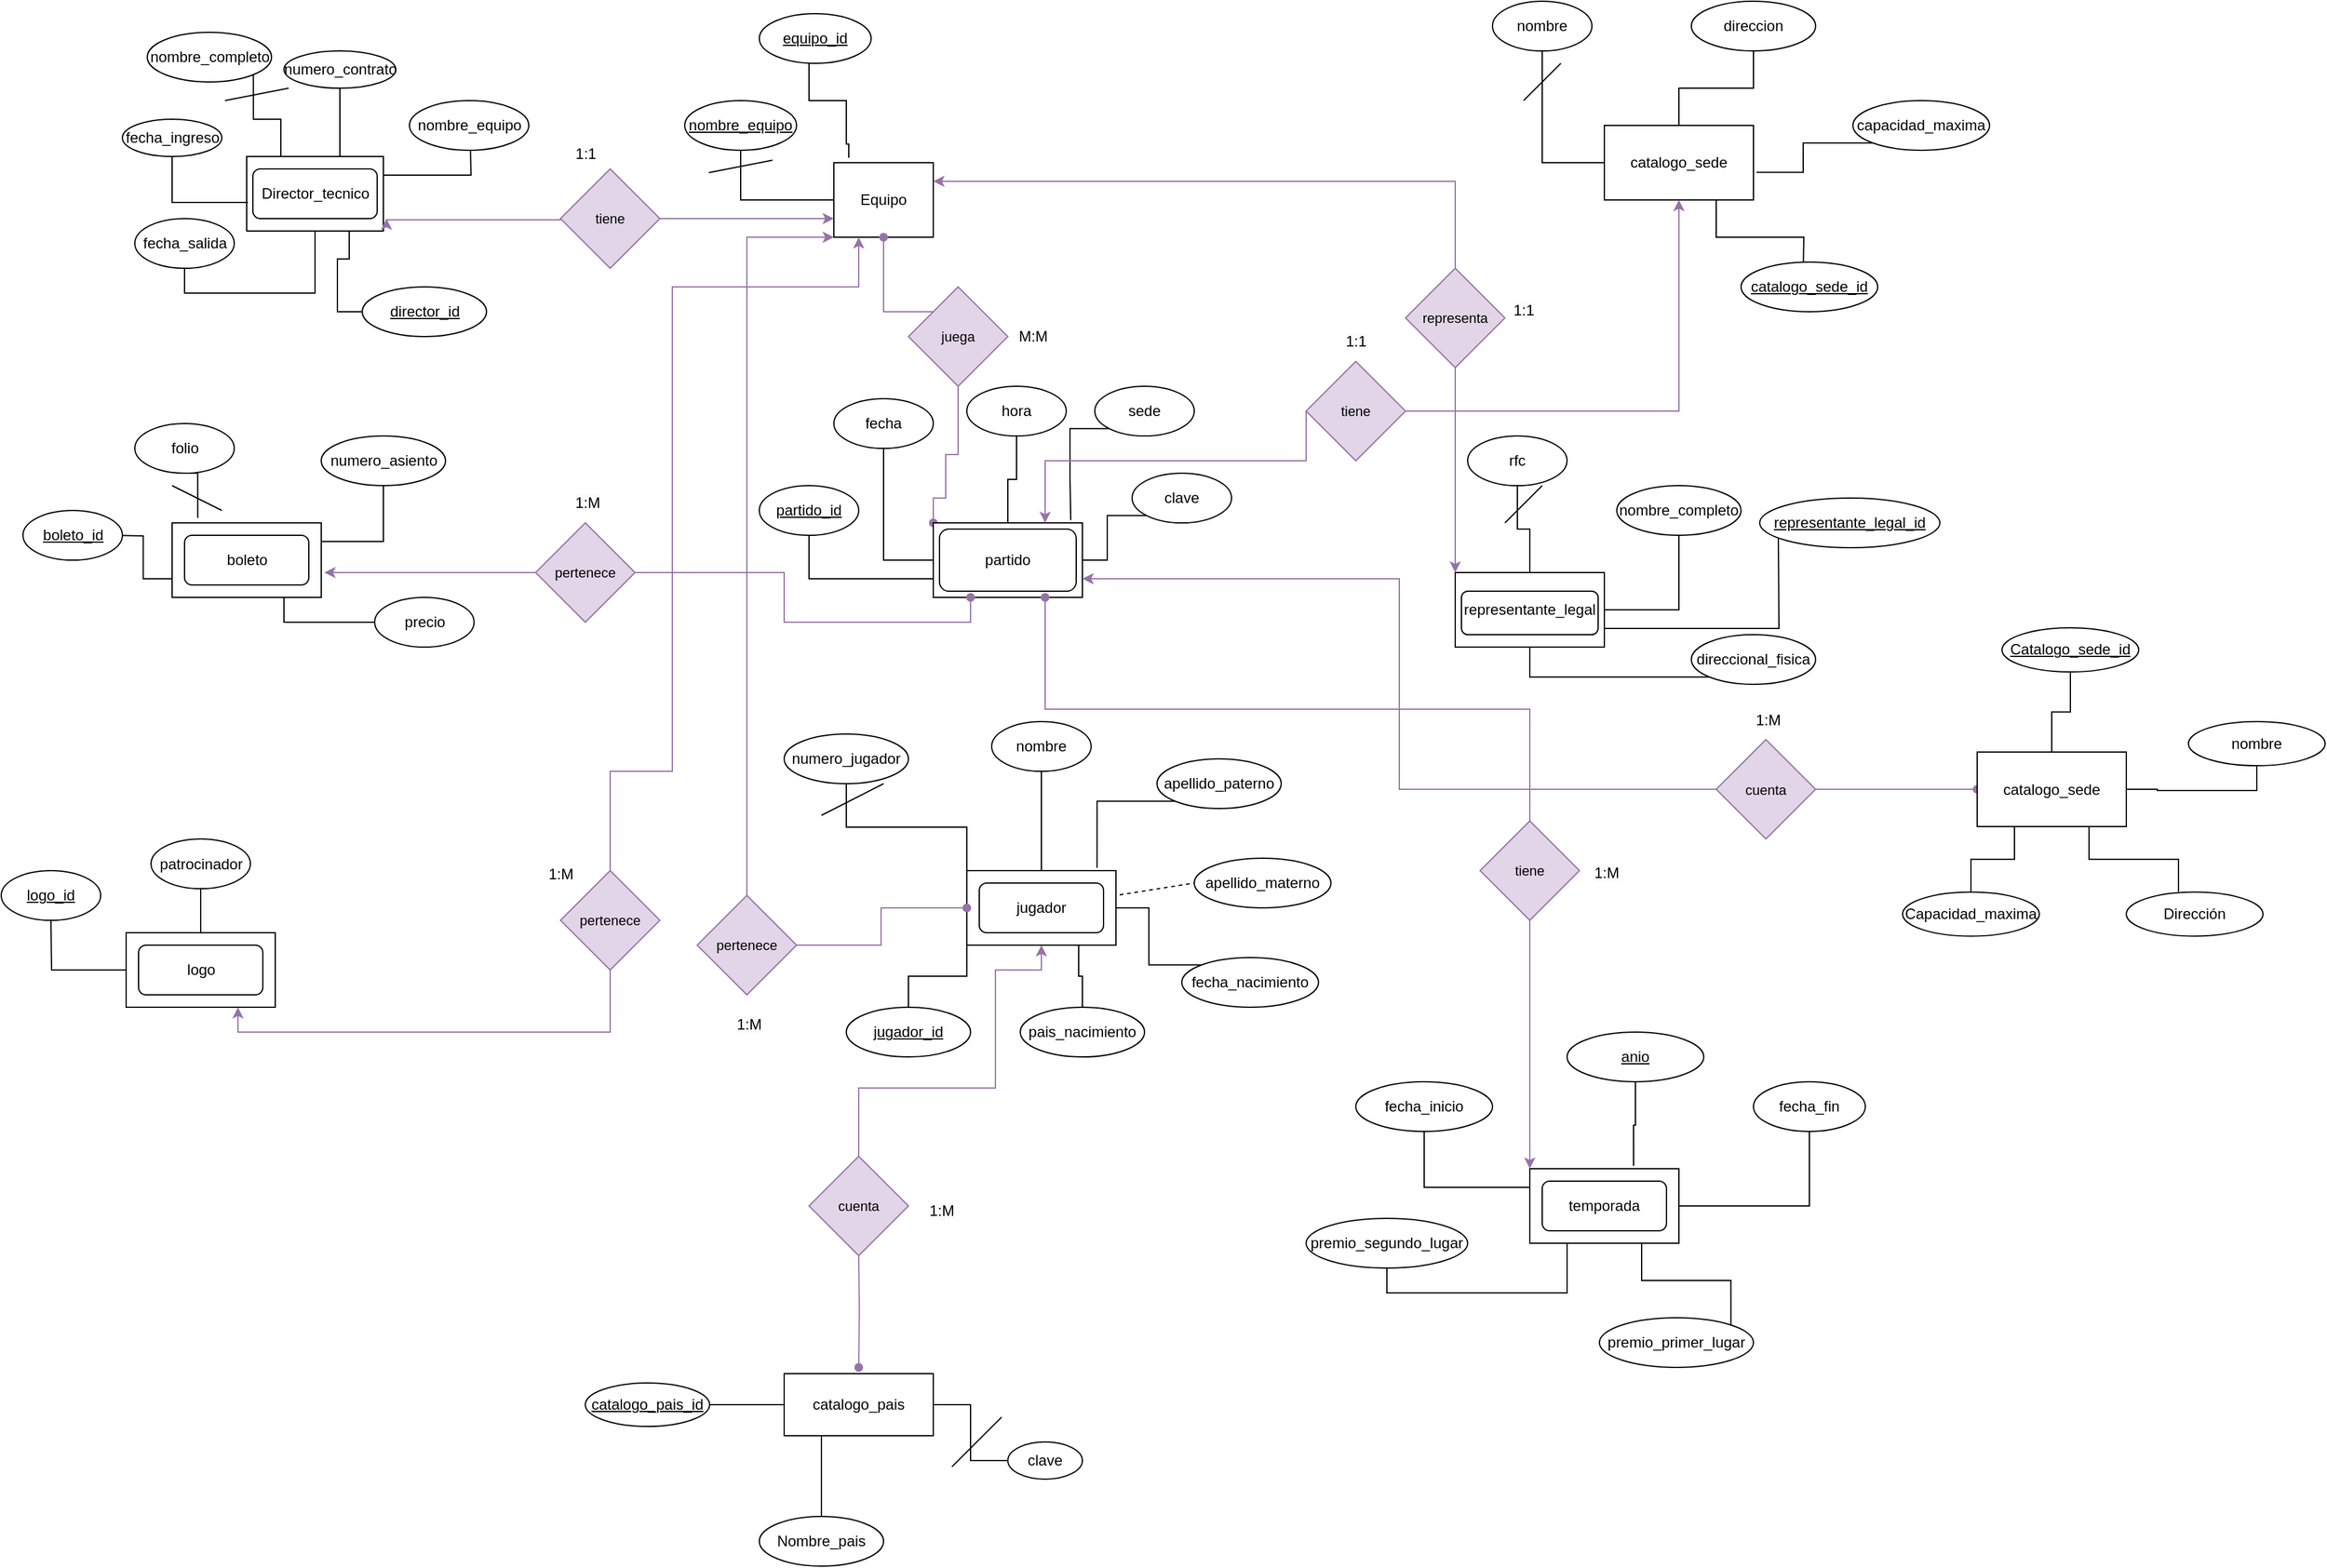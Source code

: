 <mxfile version="22.0.6" type="github">
  <diagram id="prtHgNgQTEPvFCAcTncT" name="Page-1">
    <mxGraphModel dx="1811" dy="1836" grid="1" gridSize="10" guides="1" tooltips="1" connect="1" arrows="1" fold="1" page="1" pageScale="1" pageWidth="827" pageHeight="1169" math="0" shadow="0">
      <root>
        <mxCell id="0" />
        <mxCell id="1" parent="0" />
        <mxCell id="aQAhRYCQyw7YS1Q8oWBc-6" value="fecha_ingreso" style="ellipse;whiteSpace=wrap;html=1;" parent="1" vertex="1">
          <mxGeometry x="67.5" y="-5" width="80" height="30" as="geometry" />
        </mxCell>
        <mxCell id="aQAhRYCQyw7YS1Q8oWBc-33" style="edgeStyle=orthogonalEdgeStyle;rounded=0;orthogonalLoop=1;jettySize=auto;html=1;exitX=1;exitY=0.25;exitDx=0;exitDy=0;endArrow=none;endFill=0;" parent="1" source="aQAhRYCQyw7YS1Q8oWBc-8" edge="1">
          <mxGeometry relative="1" as="geometry">
            <mxPoint x="347.5" y="15" as="targetPoint" />
          </mxGeometry>
        </mxCell>
        <mxCell id="aQAhRYCQyw7YS1Q8oWBc-8" value="Director_tecnico" style="rounded=0;whiteSpace=wrap;html=1;fontFamily=Helvetica;fontSize=12;fontColor=#000000;align=center;" parent="1" vertex="1">
          <mxGeometry x="167.5" y="25" width="110" height="60" as="geometry" />
        </mxCell>
        <mxCell id="aQAhRYCQyw7YS1Q8oWBc-9" value="" style="edgeStyle=orthogonalEdgeStyle;rounded=0;orthogonalLoop=1;jettySize=auto;html=1;endArrow=none;endFill=0;" parent="1" source="aQAhRYCQyw7YS1Q8oWBc-10" target="aQAhRYCQyw7YS1Q8oWBc-11" edge="1">
          <mxGeometry relative="1" as="geometry" />
        </mxCell>
        <mxCell id="aQAhRYCQyw7YS1Q8oWBc-10" value="Equipo" style="rounded=0;whiteSpace=wrap;html=1;fontFamily=Helvetica;fontSize=12;fontColor=#000000;align=center;" parent="1" vertex="1">
          <mxGeometry x="640" y="30" width="80" height="60" as="geometry" />
        </mxCell>
        <mxCell id="aQAhRYCQyw7YS1Q8oWBc-11" value="&lt;u&gt;nombre_equipo&lt;/u&gt;" style="ellipse;whiteSpace=wrap;html=1;" parent="1" vertex="1">
          <mxGeometry x="520" y="-20" width="90" height="40" as="geometry" />
        </mxCell>
        <mxCell id="n2jDvbe7OQ0kqVaGVnvS-15" style="edgeStyle=orthogonalEdgeStyle;shape=connector;rounded=0;orthogonalLoop=1;jettySize=auto;html=1;exitX=0;exitY=0.75;exitDx=0;exitDy=0;labelBackgroundColor=default;strokeColor=default;align=center;verticalAlign=middle;fontFamily=Helvetica;fontSize=11;fontColor=default;endArrow=none;endFill=0;" parent="1" source="aQAhRYCQyw7YS1Q8oWBc-13" edge="1">
          <mxGeometry relative="1" as="geometry">
            <mxPoint x="60" y="330.0" as="targetPoint" />
          </mxGeometry>
        </mxCell>
        <mxCell id="aQAhRYCQyw7YS1Q8oWBc-13" value="boleto" style="rounded=0;whiteSpace=wrap;html=1;" parent="1" vertex="1">
          <mxGeometry x="107.5" y="320" width="120" height="60" as="geometry" />
        </mxCell>
        <mxCell id="aQAhRYCQyw7YS1Q8oWBc-124" value="" style="edgeStyle=orthogonalEdgeStyle;shape=connector;rounded=0;orthogonalLoop=1;jettySize=auto;html=1;labelBackgroundColor=default;strokeColor=default;align=center;verticalAlign=middle;fontFamily=Helvetica;fontSize=11;fontColor=default;endArrow=none;endFill=0;" parent="1" source="aQAhRYCQyw7YS1Q8oWBc-15" target="aQAhRYCQyw7YS1Q8oWBc-55" edge="1">
          <mxGeometry relative="1" as="geometry" />
        </mxCell>
        <mxCell id="aQAhRYCQyw7YS1Q8oWBc-127" style="edgeStyle=orthogonalEdgeStyle;shape=connector;rounded=0;orthogonalLoop=1;jettySize=auto;html=1;exitX=0;exitY=0;exitDx=0;exitDy=0;labelBackgroundColor=default;strokeColor=#9673a6;align=center;verticalAlign=middle;fontFamily=Helvetica;fontSize=11;fontColor=default;endArrow=none;endFill=0;fillColor=#e1d5e7;entryX=0.5;entryY=1;entryDx=0;entryDy=0;startArrow=oval;startFill=1;" parent="1" source="aQAhRYCQyw7YS1Q8oWBc-15" target="aQAhRYCQyw7YS1Q8oWBc-128" edge="1">
          <mxGeometry relative="1" as="geometry">
            <mxPoint x="740" y="220" as="targetPoint" />
            <Array as="points">
              <mxPoint x="720" y="300" />
              <mxPoint x="730" y="300" />
              <mxPoint x="730" y="265" />
              <mxPoint x="740" y="265" />
            </Array>
          </mxGeometry>
        </mxCell>
        <mxCell id="hWHsyJ2KHmpbh6vch4hG-17" style="edgeStyle=orthogonalEdgeStyle;rounded=0;orthogonalLoop=1;jettySize=auto;html=1;exitX=1;exitY=0.75;exitDx=0;exitDy=0;entryX=0;entryY=0.5;entryDx=0;entryDy=0;startArrow=classic;startFill=1;endArrow=none;endFill=0;fillColor=#e1d5e7;strokeColor=#9673a6;" parent="1" source="aQAhRYCQyw7YS1Q8oWBc-15" target="hWHsyJ2KHmpbh6vch4hG-16" edge="1">
          <mxGeometry relative="1" as="geometry" />
        </mxCell>
        <mxCell id="aQAhRYCQyw7YS1Q8oWBc-15" value="partido" style="rounded=0;whiteSpace=wrap;html=1;" parent="1" vertex="1">
          <mxGeometry x="720" y="320" width="120" height="60" as="geometry" />
        </mxCell>
        <mxCell id="hWHsyJ2KHmpbh6vch4hG-5" style="edgeStyle=orthogonalEdgeStyle;rounded=0;orthogonalLoop=1;jettySize=auto;html=1;exitX=0.5;exitY=1;exitDx=0;exitDy=0;endArrow=none;endFill=0;startArrow=classic;startFill=1;fillColor=#e1d5e7;strokeColor=#9673a6;" parent="1" source="aQAhRYCQyw7YS1Q8oWBc-16" target="hWHsyJ2KHmpbh6vch4hG-4" edge="1">
          <mxGeometry relative="1" as="geometry">
            <Array as="points">
              <mxPoint x="807" y="680" />
              <mxPoint x="770" y="680" />
              <mxPoint x="770" y="775" />
              <mxPoint x="660" y="775" />
            </Array>
          </mxGeometry>
        </mxCell>
        <mxCell id="aQAhRYCQyw7YS1Q8oWBc-16" value="jugador" style="rounded=0;whiteSpace=wrap;html=1;" parent="1" vertex="1">
          <mxGeometry x="747" y="600" width="120" height="60" as="geometry" />
        </mxCell>
        <mxCell id="aQAhRYCQyw7YS1Q8oWBc-51" style="edgeStyle=orthogonalEdgeStyle;rounded=0;orthogonalLoop=1;jettySize=auto;html=1;exitX=0.5;exitY=0;exitDx=0;exitDy=0;entryX=0.5;entryY=1;entryDx=0;entryDy=0;endArrow=none;endFill=0;" parent="1" source="aQAhRYCQyw7YS1Q8oWBc-17" target="aQAhRYCQyw7YS1Q8oWBc-50" edge="1">
          <mxGeometry relative="1" as="geometry" />
        </mxCell>
        <mxCell id="n2jDvbe7OQ0kqVaGVnvS-18" style="edgeStyle=orthogonalEdgeStyle;shape=connector;rounded=0;orthogonalLoop=1;jettySize=auto;html=1;exitX=0;exitY=0.5;exitDx=0;exitDy=0;labelBackgroundColor=default;strokeColor=default;align=center;verticalAlign=middle;fontFamily=Helvetica;fontSize=11;fontColor=default;endArrow=none;endFill=0;" parent="1" source="aQAhRYCQyw7YS1Q8oWBc-17" edge="1">
          <mxGeometry relative="1" as="geometry">
            <mxPoint x="10" y="640" as="targetPoint" />
          </mxGeometry>
        </mxCell>
        <mxCell id="aQAhRYCQyw7YS1Q8oWBc-17" value="logo" style="rounded=0;whiteSpace=wrap;html=1;" parent="1" vertex="1">
          <mxGeometry x="70.5" y="650" width="120" height="60" as="geometry" />
        </mxCell>
        <mxCell id="n2jDvbe7OQ0kqVaGVnvS-9" style="edgeStyle=orthogonalEdgeStyle;rounded=0;orthogonalLoop=1;jettySize=auto;html=1;exitX=0.75;exitY=1;exitDx=0;exitDy=0;endArrow=none;endFill=0;" parent="1" source="aQAhRYCQyw7YS1Q8oWBc-18" edge="1">
          <mxGeometry relative="1" as="geometry">
            <mxPoint x="1420" y="120.0" as="targetPoint" />
          </mxGeometry>
        </mxCell>
        <mxCell id="aQAhRYCQyw7YS1Q8oWBc-18" value="catalogo_sede" style="rounded=0;whiteSpace=wrap;html=1;" parent="1" vertex="1">
          <mxGeometry x="1260" width="120" height="60" as="geometry" />
        </mxCell>
        <mxCell id="aQAhRYCQyw7YS1Q8oWBc-19" value="temporada" style="rounded=0;whiteSpace=wrap;html=1;" parent="1" vertex="1">
          <mxGeometry x="1200" y="840" width="120" height="60" as="geometry" />
        </mxCell>
        <mxCell id="n2jDvbe7OQ0kqVaGVnvS-12" style="edgeStyle=orthogonalEdgeStyle;shape=connector;rounded=0;orthogonalLoop=1;jettySize=auto;html=1;exitX=1;exitY=0.75;exitDx=0;exitDy=0;labelBackgroundColor=default;strokeColor=default;align=center;verticalAlign=middle;fontFamily=Helvetica;fontSize=11;fontColor=default;endArrow=none;endFill=0;" parent="1" source="aQAhRYCQyw7YS1Q8oWBc-20" edge="1">
          <mxGeometry relative="1" as="geometry">
            <mxPoint x="1400" y="330.0" as="targetPoint" />
          </mxGeometry>
        </mxCell>
        <mxCell id="aQAhRYCQyw7YS1Q8oWBc-20" value="representante_legal" style="rounded=0;whiteSpace=wrap;html=1;" parent="1" vertex="1">
          <mxGeometry x="1140" y="360" width="120" height="60" as="geometry" />
        </mxCell>
        <mxCell id="aQAhRYCQyw7YS1Q8oWBc-28" style="edgeStyle=orthogonalEdgeStyle;rounded=0;orthogonalLoop=1;jettySize=auto;html=1;exitX=1;exitY=1;exitDx=0;exitDy=0;entryX=0.25;entryY=0;entryDx=0;entryDy=0;endArrow=none;endFill=0;" parent="1" source="aQAhRYCQyw7YS1Q8oWBc-22" target="aQAhRYCQyw7YS1Q8oWBc-8" edge="1">
          <mxGeometry relative="1" as="geometry" />
        </mxCell>
        <mxCell id="aQAhRYCQyw7YS1Q8oWBc-22" value="nombre_completo" style="ellipse;whiteSpace=wrap;html=1;" parent="1" vertex="1">
          <mxGeometry x="87.5" y="-75" width="100" height="40" as="geometry" />
        </mxCell>
        <mxCell id="aQAhRYCQyw7YS1Q8oWBc-31" style="edgeStyle=orthogonalEdgeStyle;rounded=0;orthogonalLoop=1;jettySize=auto;html=1;exitX=0.5;exitY=1;exitDx=0;exitDy=0;entryX=0.5;entryY=1;entryDx=0;entryDy=0;endArrow=none;endFill=0;" parent="1" source="aQAhRYCQyw7YS1Q8oWBc-25" target="aQAhRYCQyw7YS1Q8oWBc-8" edge="1">
          <mxGeometry relative="1" as="geometry" />
        </mxCell>
        <mxCell id="aQAhRYCQyw7YS1Q8oWBc-25" value="fecha_salida" style="ellipse;whiteSpace=wrap;html=1;" parent="1" vertex="1">
          <mxGeometry x="77.5" y="75" width="80" height="40" as="geometry" />
        </mxCell>
        <mxCell id="aQAhRYCQyw7YS1Q8oWBc-26" value="nombre_equipo" style="ellipse;whiteSpace=wrap;html=1;" parent="1" vertex="1">
          <mxGeometry x="298.5" y="-20" width="96" height="40" as="geometry" />
        </mxCell>
        <mxCell id="aQAhRYCQyw7YS1Q8oWBc-27" value="numero_contrato" style="ellipse;whiteSpace=wrap;html=1;" parent="1" vertex="1">
          <mxGeometry x="197.5" y="-60" width="90" height="30" as="geometry" />
        </mxCell>
        <mxCell id="aQAhRYCQyw7YS1Q8oWBc-29" style="edgeStyle=orthogonalEdgeStyle;rounded=0;orthogonalLoop=1;jettySize=auto;html=1;exitX=0.5;exitY=1;exitDx=0;exitDy=0;entryX=0.682;entryY=0;entryDx=0;entryDy=0;entryPerimeter=0;endArrow=none;endFill=0;" parent="1" source="aQAhRYCQyw7YS1Q8oWBc-27" target="aQAhRYCQyw7YS1Q8oWBc-8" edge="1">
          <mxGeometry relative="1" as="geometry" />
        </mxCell>
        <mxCell id="aQAhRYCQyw7YS1Q8oWBc-32" style="edgeStyle=orthogonalEdgeStyle;rounded=0;orthogonalLoop=1;jettySize=auto;html=1;exitX=0.5;exitY=1;exitDx=0;exitDy=0;entryX=0.009;entryY=0.617;entryDx=0;entryDy=0;entryPerimeter=0;endArrow=none;endFill=0;" parent="1" source="aQAhRYCQyw7YS1Q8oWBc-6" target="aQAhRYCQyw7YS1Q8oWBc-8" edge="1">
          <mxGeometry relative="1" as="geometry" />
        </mxCell>
        <mxCell id="aQAhRYCQyw7YS1Q8oWBc-40" value="folio" style="ellipse;whiteSpace=wrap;html=1;" parent="1" vertex="1">
          <mxGeometry x="77.5" y="240" width="80" height="40" as="geometry" />
        </mxCell>
        <mxCell id="aQAhRYCQyw7YS1Q8oWBc-46" style="edgeStyle=orthogonalEdgeStyle;rounded=0;orthogonalLoop=1;jettySize=auto;html=1;exitX=0;exitY=0.5;exitDx=0;exitDy=0;entryX=0.75;entryY=1;entryDx=0;entryDy=0;endArrow=none;endFill=0;" parent="1" source="aQAhRYCQyw7YS1Q8oWBc-42" target="aQAhRYCQyw7YS1Q8oWBc-13" edge="1">
          <mxGeometry relative="1" as="geometry" />
        </mxCell>
        <mxCell id="aQAhRYCQyw7YS1Q8oWBc-42" value="precio" style="ellipse;whiteSpace=wrap;html=1;" parent="1" vertex="1">
          <mxGeometry x="270.5" y="380" width="80" height="40" as="geometry" />
        </mxCell>
        <mxCell id="aQAhRYCQyw7YS1Q8oWBc-45" style="edgeStyle=orthogonalEdgeStyle;rounded=0;orthogonalLoop=1;jettySize=auto;html=1;exitX=0.5;exitY=1;exitDx=0;exitDy=0;entryX=1;entryY=0.25;entryDx=0;entryDy=0;endArrow=none;endFill=0;" parent="1" source="aQAhRYCQyw7YS1Q8oWBc-43" target="aQAhRYCQyw7YS1Q8oWBc-13" edge="1">
          <mxGeometry relative="1" as="geometry" />
        </mxCell>
        <mxCell id="aQAhRYCQyw7YS1Q8oWBc-43" value="numero_asiento" style="ellipse;whiteSpace=wrap;html=1;" parent="1" vertex="1">
          <mxGeometry x="227.5" y="250" width="100" height="40" as="geometry" />
        </mxCell>
        <mxCell id="aQAhRYCQyw7YS1Q8oWBc-44" style="edgeStyle=orthogonalEdgeStyle;rounded=0;orthogonalLoop=1;jettySize=auto;html=1;exitX=0.5;exitY=1;exitDx=0;exitDy=0;entryX=0.172;entryY=-0.067;entryDx=0;entryDy=0;entryPerimeter=0;endArrow=none;endFill=0;" parent="1" source="aQAhRYCQyw7YS1Q8oWBc-40" target="aQAhRYCQyw7YS1Q8oWBc-13" edge="1">
          <mxGeometry relative="1" as="geometry" />
        </mxCell>
        <mxCell id="aQAhRYCQyw7YS1Q8oWBc-50" value="patrocinador" style="ellipse;whiteSpace=wrap;html=1;" parent="1" vertex="1">
          <mxGeometry x="90.5" y="574.5" width="80" height="40" as="geometry" />
        </mxCell>
        <mxCell id="aQAhRYCQyw7YS1Q8oWBc-61" style="edgeStyle=orthogonalEdgeStyle;rounded=0;orthogonalLoop=1;jettySize=auto;html=1;exitX=0.5;exitY=1;exitDx=0;exitDy=0;entryX=0;entryY=0.5;entryDx=0;entryDy=0;endArrow=none;endFill=0;" parent="1" source="aQAhRYCQyw7YS1Q8oWBc-53" target="aQAhRYCQyw7YS1Q8oWBc-15" edge="1">
          <mxGeometry relative="1" as="geometry" />
        </mxCell>
        <mxCell id="aQAhRYCQyw7YS1Q8oWBc-53" value="fecha" style="ellipse;whiteSpace=wrap;html=1;" parent="1" vertex="1">
          <mxGeometry x="640" y="220" width="80" height="40" as="geometry" />
        </mxCell>
        <mxCell id="aQAhRYCQyw7YS1Q8oWBc-60" style="edgeStyle=orthogonalEdgeStyle;rounded=0;orthogonalLoop=1;jettySize=auto;html=1;exitX=0.5;exitY=1;exitDx=0;exitDy=0;entryX=0;entryY=0.75;entryDx=0;entryDy=0;endArrow=none;endFill=0;" parent="1" source="aQAhRYCQyw7YS1Q8oWBc-54" target="aQAhRYCQyw7YS1Q8oWBc-15" edge="1">
          <mxGeometry relative="1" as="geometry" />
        </mxCell>
        <mxCell id="aQAhRYCQyw7YS1Q8oWBc-54" value="&lt;u&gt;partido_id&lt;/u&gt;" style="ellipse;whiteSpace=wrap;html=1;" parent="1" vertex="1">
          <mxGeometry x="580" y="290" width="80" height="40" as="geometry" />
        </mxCell>
        <mxCell id="aQAhRYCQyw7YS1Q8oWBc-55" value="hora" style="ellipse;whiteSpace=wrap;html=1;" parent="1" vertex="1">
          <mxGeometry x="747" y="210" width="80" height="40" as="geometry" />
        </mxCell>
        <mxCell id="aQAhRYCQyw7YS1Q8oWBc-64" style="edgeStyle=orthogonalEdgeStyle;rounded=0;orthogonalLoop=1;jettySize=auto;html=1;exitX=0;exitY=1;exitDx=0;exitDy=0;entryX=1;entryY=0.5;entryDx=0;entryDy=0;endArrow=none;endFill=0;" parent="1" source="aQAhRYCQyw7YS1Q8oWBc-57" target="aQAhRYCQyw7YS1Q8oWBc-15" edge="1">
          <mxGeometry relative="1" as="geometry" />
        </mxCell>
        <mxCell id="aQAhRYCQyw7YS1Q8oWBc-57" value="clave" style="ellipse;whiteSpace=wrap;html=1;" parent="1" vertex="1">
          <mxGeometry x="880" y="280" width="80" height="40" as="geometry" />
        </mxCell>
        <mxCell id="aQAhRYCQyw7YS1Q8oWBc-58" value="sede" style="ellipse;whiteSpace=wrap;html=1;" parent="1" vertex="1">
          <mxGeometry x="850" y="210" width="80" height="40" as="geometry" />
        </mxCell>
        <mxCell id="aQAhRYCQyw7YS1Q8oWBc-63" style="edgeStyle=orthogonalEdgeStyle;rounded=0;orthogonalLoop=1;jettySize=auto;html=1;exitX=0;exitY=1;exitDx=0;exitDy=0;entryX=0.922;entryY=-0.037;entryDx=0;entryDy=0;entryPerimeter=0;endArrow=none;endFill=0;" parent="1" source="aQAhRYCQyw7YS1Q8oWBc-58" target="aQAhRYCQyw7YS1Q8oWBc-15" edge="1">
          <mxGeometry relative="1" as="geometry" />
        </mxCell>
        <mxCell id="aQAhRYCQyw7YS1Q8oWBc-73" style="edgeStyle=orthogonalEdgeStyle;rounded=0;orthogonalLoop=1;jettySize=auto;html=1;exitX=0.5;exitY=1;exitDx=0;exitDy=0;entryX=0;entryY=0;entryDx=0;entryDy=0;endArrow=none;endFill=0;" parent="1" source="aQAhRYCQyw7YS1Q8oWBc-66" target="aQAhRYCQyw7YS1Q8oWBc-16" edge="1">
          <mxGeometry relative="1" as="geometry" />
        </mxCell>
        <mxCell id="aQAhRYCQyw7YS1Q8oWBc-66" value="numero_jugador" style="ellipse;whiteSpace=wrap;html=1;" parent="1" vertex="1">
          <mxGeometry x="600" y="490" width="100" height="40" as="geometry" />
        </mxCell>
        <mxCell id="aQAhRYCQyw7YS1Q8oWBc-79" style="edgeStyle=orthogonalEdgeStyle;shape=connector;rounded=0;orthogonalLoop=1;jettySize=auto;html=1;exitX=0.5;exitY=0;exitDx=0;exitDy=0;entryX=0;entryY=1;entryDx=0;entryDy=0;labelBackgroundColor=default;strokeColor=default;align=center;verticalAlign=middle;fontFamily=Helvetica;fontSize=11;fontColor=default;endArrow=none;endFill=0;" parent="1" source="aQAhRYCQyw7YS1Q8oWBc-67" target="aQAhRYCQyw7YS1Q8oWBc-16" edge="1">
          <mxGeometry relative="1" as="geometry" />
        </mxCell>
        <mxCell id="aQAhRYCQyw7YS1Q8oWBc-67" value="&lt;u&gt;jugador_id&lt;/u&gt;" style="ellipse;whiteSpace=wrap;html=1;" parent="1" vertex="1">
          <mxGeometry x="650" y="710" width="100" height="40" as="geometry" />
        </mxCell>
        <mxCell id="aQAhRYCQyw7YS1Q8oWBc-74" style="edgeStyle=orthogonalEdgeStyle;shape=connector;rounded=0;orthogonalLoop=1;jettySize=auto;html=1;exitX=0.5;exitY=1;exitDx=0;exitDy=0;entryX=0.5;entryY=0;entryDx=0;entryDy=0;labelBackgroundColor=default;strokeColor=default;align=center;verticalAlign=middle;fontFamily=Helvetica;fontSize=11;fontColor=default;endArrow=none;endFill=0;" parent="1" source="aQAhRYCQyw7YS1Q8oWBc-68" target="aQAhRYCQyw7YS1Q8oWBc-16" edge="1">
          <mxGeometry relative="1" as="geometry" />
        </mxCell>
        <mxCell id="aQAhRYCQyw7YS1Q8oWBc-68" value="nombre" style="ellipse;whiteSpace=wrap;html=1;" parent="1" vertex="1">
          <mxGeometry x="767" y="480" width="80" height="40" as="geometry" />
        </mxCell>
        <mxCell id="aQAhRYCQyw7YS1Q8oWBc-78" style="edgeStyle=orthogonalEdgeStyle;shape=connector;rounded=0;orthogonalLoop=1;jettySize=auto;html=1;exitX=0.5;exitY=0;exitDx=0;exitDy=0;entryX=0.75;entryY=1;entryDx=0;entryDy=0;labelBackgroundColor=default;strokeColor=default;align=center;verticalAlign=middle;fontFamily=Helvetica;fontSize=11;fontColor=default;endArrow=none;endFill=0;" parent="1" source="aQAhRYCQyw7YS1Q8oWBc-69" target="aQAhRYCQyw7YS1Q8oWBc-16" edge="1">
          <mxGeometry relative="1" as="geometry" />
        </mxCell>
        <mxCell id="aQAhRYCQyw7YS1Q8oWBc-69" value="pais_nacimiento" style="ellipse;whiteSpace=wrap;html=1;" parent="1" vertex="1">
          <mxGeometry x="790" y="710" width="100" height="40" as="geometry" />
        </mxCell>
        <mxCell id="aQAhRYCQyw7YS1Q8oWBc-77" style="edgeStyle=orthogonalEdgeStyle;shape=connector;rounded=0;orthogonalLoop=1;jettySize=auto;html=1;exitX=0;exitY=0;exitDx=0;exitDy=0;entryX=1;entryY=0.5;entryDx=0;entryDy=0;labelBackgroundColor=default;strokeColor=default;align=center;verticalAlign=middle;fontFamily=Helvetica;fontSize=11;fontColor=default;endArrow=none;endFill=0;" parent="1" source="aQAhRYCQyw7YS1Q8oWBc-70" target="aQAhRYCQyw7YS1Q8oWBc-16" edge="1">
          <mxGeometry relative="1" as="geometry" />
        </mxCell>
        <mxCell id="aQAhRYCQyw7YS1Q8oWBc-70" value="fecha_nacimiento" style="ellipse;whiteSpace=wrap;html=1;" parent="1" vertex="1">
          <mxGeometry x="920" y="670" width="110" height="40" as="geometry" />
        </mxCell>
        <mxCell id="aQAhRYCQyw7YS1Q8oWBc-71" value="apellido_materno" style="ellipse;whiteSpace=wrap;html=1;" parent="1" vertex="1">
          <mxGeometry x="930" y="590" width="110" height="40" as="geometry" />
        </mxCell>
        <mxCell id="aQAhRYCQyw7YS1Q8oWBc-72" value="apellido_paterno" style="ellipse;whiteSpace=wrap;html=1;" parent="1" vertex="1">
          <mxGeometry x="900" y="510" width="100" height="40" as="geometry" />
        </mxCell>
        <mxCell id="aQAhRYCQyw7YS1Q8oWBc-75" style="edgeStyle=orthogonalEdgeStyle;shape=connector;rounded=0;orthogonalLoop=1;jettySize=auto;html=1;exitX=0;exitY=1;exitDx=0;exitDy=0;entryX=0.873;entryY=-0.037;entryDx=0;entryDy=0;entryPerimeter=0;labelBackgroundColor=default;strokeColor=default;align=center;verticalAlign=middle;fontFamily=Helvetica;fontSize=11;fontColor=default;endArrow=none;endFill=0;" parent="1" source="aQAhRYCQyw7YS1Q8oWBc-72" target="aQAhRYCQyw7YS1Q8oWBc-16" edge="1">
          <mxGeometry relative="1" as="geometry" />
        </mxCell>
        <mxCell id="aQAhRYCQyw7YS1Q8oWBc-83" style="edgeStyle=orthogonalEdgeStyle;shape=connector;rounded=0;orthogonalLoop=1;jettySize=auto;html=1;exitX=0.5;exitY=1;exitDx=0;exitDy=0;entryX=0;entryY=0.5;entryDx=0;entryDy=0;labelBackgroundColor=default;strokeColor=default;align=center;verticalAlign=middle;fontFamily=Helvetica;fontSize=11;fontColor=default;endArrow=none;endFill=0;" parent="1" source="aQAhRYCQyw7YS1Q8oWBc-80" target="aQAhRYCQyw7YS1Q8oWBc-18" edge="1">
          <mxGeometry relative="1" as="geometry" />
        </mxCell>
        <mxCell id="aQAhRYCQyw7YS1Q8oWBc-80" value="nombre" style="ellipse;whiteSpace=wrap;html=1;" parent="1" vertex="1">
          <mxGeometry x="1170" y="-100" width="80" height="40" as="geometry" />
        </mxCell>
        <mxCell id="aQAhRYCQyw7YS1Q8oWBc-84" style="edgeStyle=orthogonalEdgeStyle;shape=connector;rounded=0;orthogonalLoop=1;jettySize=auto;html=1;exitX=0.5;exitY=1;exitDx=0;exitDy=0;entryX=0.5;entryY=0;entryDx=0;entryDy=0;labelBackgroundColor=default;strokeColor=default;align=center;verticalAlign=middle;fontFamily=Helvetica;fontSize=11;fontColor=default;endArrow=none;endFill=0;" parent="1" source="aQAhRYCQyw7YS1Q8oWBc-81" target="aQAhRYCQyw7YS1Q8oWBc-18" edge="1">
          <mxGeometry relative="1" as="geometry" />
        </mxCell>
        <mxCell id="aQAhRYCQyw7YS1Q8oWBc-81" value="direccion" style="ellipse;whiteSpace=wrap;html=1;" parent="1" vertex="1">
          <mxGeometry x="1330" y="-100" width="100" height="40" as="geometry" />
        </mxCell>
        <mxCell id="aQAhRYCQyw7YS1Q8oWBc-82" value="capacidad_maxima" style="ellipse;whiteSpace=wrap;html=1;" parent="1" vertex="1">
          <mxGeometry x="1460" y="-20" width="110" height="40" as="geometry" />
        </mxCell>
        <mxCell id="aQAhRYCQyw7YS1Q8oWBc-85" style="edgeStyle=orthogonalEdgeStyle;shape=connector;rounded=0;orthogonalLoop=1;jettySize=auto;html=1;exitX=0;exitY=1;exitDx=0;exitDy=0;entryX=1.02;entryY=0.629;entryDx=0;entryDy=0;entryPerimeter=0;labelBackgroundColor=default;strokeColor=default;align=center;verticalAlign=middle;fontFamily=Helvetica;fontSize=11;fontColor=default;endArrow=none;endFill=0;" parent="1" source="aQAhRYCQyw7YS1Q8oWBc-82" target="aQAhRYCQyw7YS1Q8oWBc-18" edge="1">
          <mxGeometry relative="1" as="geometry" />
        </mxCell>
        <mxCell id="aQAhRYCQyw7YS1Q8oWBc-89" style="edgeStyle=orthogonalEdgeStyle;shape=connector;rounded=0;orthogonalLoop=1;jettySize=auto;html=1;exitX=0.5;exitY=1;exitDx=0;exitDy=0;labelBackgroundColor=default;strokeColor=default;align=center;verticalAlign=middle;fontFamily=Helvetica;fontSize=11;fontColor=default;endArrow=none;endFill=0;" parent="1" source="aQAhRYCQyw7YS1Q8oWBc-86" target="aQAhRYCQyw7YS1Q8oWBc-20" edge="1">
          <mxGeometry relative="1" as="geometry">
            <mxPoint x="1160" y="350" as="targetPoint" />
            <Array as="points" />
          </mxGeometry>
        </mxCell>
        <mxCell id="aQAhRYCQyw7YS1Q8oWBc-86" value="rfc" style="ellipse;whiteSpace=wrap;html=1;" parent="1" vertex="1">
          <mxGeometry x="1150" y="250" width="80" height="40" as="geometry" />
        </mxCell>
        <mxCell id="aQAhRYCQyw7YS1Q8oWBc-91" style="edgeStyle=orthogonalEdgeStyle;shape=connector;rounded=0;orthogonalLoop=1;jettySize=auto;html=1;exitX=0;exitY=1;exitDx=0;exitDy=0;entryX=0.5;entryY=1;entryDx=0;entryDy=0;labelBackgroundColor=default;strokeColor=default;align=center;verticalAlign=middle;fontFamily=Helvetica;fontSize=11;fontColor=default;endArrow=none;endFill=0;" parent="1" source="aQAhRYCQyw7YS1Q8oWBc-87" target="aQAhRYCQyw7YS1Q8oWBc-20" edge="1">
          <mxGeometry relative="1" as="geometry" />
        </mxCell>
        <mxCell id="aQAhRYCQyw7YS1Q8oWBc-87" value="direccional_fisica" style="ellipse;whiteSpace=wrap;html=1;" parent="1" vertex="1">
          <mxGeometry x="1330" y="410" width="100" height="40" as="geometry" />
        </mxCell>
        <mxCell id="aQAhRYCQyw7YS1Q8oWBc-90" style="edgeStyle=orthogonalEdgeStyle;shape=connector;rounded=0;orthogonalLoop=1;jettySize=auto;html=1;exitX=0.5;exitY=1;exitDx=0;exitDy=0;entryX=1;entryY=0.5;entryDx=0;entryDy=0;labelBackgroundColor=default;strokeColor=default;align=center;verticalAlign=middle;fontFamily=Helvetica;fontSize=11;fontColor=default;endArrow=none;endFill=0;" parent="1" source="aQAhRYCQyw7YS1Q8oWBc-88" target="aQAhRYCQyw7YS1Q8oWBc-20" edge="1">
          <mxGeometry relative="1" as="geometry" />
        </mxCell>
        <mxCell id="aQAhRYCQyw7YS1Q8oWBc-88" value="nombre_completo" style="ellipse;whiteSpace=wrap;html=1;" parent="1" vertex="1">
          <mxGeometry x="1270" y="290" width="100" height="40" as="geometry" />
        </mxCell>
        <mxCell id="aQAhRYCQyw7YS1Q8oWBc-92" value="&lt;u&gt;anio&lt;/u&gt;" style="ellipse;whiteSpace=wrap;html=1;" parent="1" vertex="1">
          <mxGeometry x="1230" y="730" width="110" height="40" as="geometry" />
        </mxCell>
        <mxCell id="aQAhRYCQyw7YS1Q8oWBc-98" style="edgeStyle=orthogonalEdgeStyle;shape=connector;rounded=0;orthogonalLoop=1;jettySize=auto;html=1;exitX=0.5;exitY=1;exitDx=0;exitDy=0;entryX=1;entryY=0.5;entryDx=0;entryDy=0;labelBackgroundColor=default;strokeColor=default;align=center;verticalAlign=middle;fontFamily=Helvetica;fontSize=11;fontColor=default;endArrow=none;endFill=0;" parent="1" source="aQAhRYCQyw7YS1Q8oWBc-93" target="aQAhRYCQyw7YS1Q8oWBc-19" edge="1">
          <mxGeometry relative="1" as="geometry" />
        </mxCell>
        <mxCell id="aQAhRYCQyw7YS1Q8oWBc-93" value="fecha_fin" style="ellipse;whiteSpace=wrap;html=1;" parent="1" vertex="1">
          <mxGeometry x="1380" y="770" width="90" height="40" as="geometry" />
        </mxCell>
        <mxCell id="aQAhRYCQyw7YS1Q8oWBc-99" style="edgeStyle=orthogonalEdgeStyle;shape=connector;rounded=0;orthogonalLoop=1;jettySize=auto;html=1;exitX=1;exitY=0;exitDx=0;exitDy=0;entryX=0.75;entryY=1;entryDx=0;entryDy=0;labelBackgroundColor=default;strokeColor=default;align=center;verticalAlign=middle;fontFamily=Helvetica;fontSize=11;fontColor=default;endArrow=none;endFill=0;" parent="1" source="aQAhRYCQyw7YS1Q8oWBc-94" target="aQAhRYCQyw7YS1Q8oWBc-19" edge="1">
          <mxGeometry relative="1" as="geometry" />
        </mxCell>
        <mxCell id="aQAhRYCQyw7YS1Q8oWBc-94" value="premio_primer_lugar" style="ellipse;whiteSpace=wrap;html=1;" parent="1" vertex="1">
          <mxGeometry x="1256" y="960" width="124" height="40" as="geometry" />
        </mxCell>
        <mxCell id="aQAhRYCQyw7YS1Q8oWBc-100" style="edgeStyle=orthogonalEdgeStyle;shape=connector;rounded=0;orthogonalLoop=1;jettySize=auto;html=1;exitX=0.5;exitY=1;exitDx=0;exitDy=0;entryX=0.25;entryY=1;entryDx=0;entryDy=0;labelBackgroundColor=default;strokeColor=default;align=center;verticalAlign=middle;fontFamily=Helvetica;fontSize=11;fontColor=default;endArrow=none;endFill=0;" parent="1" source="aQAhRYCQyw7YS1Q8oWBc-95" target="aQAhRYCQyw7YS1Q8oWBc-19" edge="1">
          <mxGeometry relative="1" as="geometry" />
        </mxCell>
        <mxCell id="aQAhRYCQyw7YS1Q8oWBc-95" value="premio_segundo_lugar" style="ellipse;whiteSpace=wrap;html=1;" parent="1" vertex="1">
          <mxGeometry x="1020" y="880" width="130" height="40" as="geometry" />
        </mxCell>
        <mxCell id="aQAhRYCQyw7YS1Q8oWBc-101" style="edgeStyle=orthogonalEdgeStyle;shape=connector;rounded=0;orthogonalLoop=1;jettySize=auto;html=1;exitX=0.5;exitY=1;exitDx=0;exitDy=0;entryX=0;entryY=0.25;entryDx=0;entryDy=0;labelBackgroundColor=default;strokeColor=default;align=center;verticalAlign=middle;fontFamily=Helvetica;fontSize=11;fontColor=default;endArrow=none;endFill=0;" parent="1" source="aQAhRYCQyw7YS1Q8oWBc-96" target="aQAhRYCQyw7YS1Q8oWBc-19" edge="1">
          <mxGeometry relative="1" as="geometry" />
        </mxCell>
        <mxCell id="aQAhRYCQyw7YS1Q8oWBc-96" value="fecha_inicio" style="ellipse;whiteSpace=wrap;html=1;" parent="1" vertex="1">
          <mxGeometry x="1060" y="770" width="110" height="40" as="geometry" />
        </mxCell>
        <mxCell id="aQAhRYCQyw7YS1Q8oWBc-97" style="edgeStyle=orthogonalEdgeStyle;shape=connector;rounded=0;orthogonalLoop=1;jettySize=auto;html=1;exitX=0.5;exitY=1;exitDx=0;exitDy=0;entryX=0.696;entryY=-0.037;entryDx=0;entryDy=0;entryPerimeter=0;labelBackgroundColor=default;strokeColor=default;align=center;verticalAlign=middle;fontFamily=Helvetica;fontSize=11;fontColor=default;endArrow=none;endFill=0;" parent="1" source="aQAhRYCQyw7YS1Q8oWBc-92" target="aQAhRYCQyw7YS1Q8oWBc-19" edge="1">
          <mxGeometry relative="1" as="geometry" />
        </mxCell>
        <mxCell id="aQAhRYCQyw7YS1Q8oWBc-116" style="edgeStyle=orthogonalEdgeStyle;shape=connector;rounded=0;orthogonalLoop=1;jettySize=auto;html=1;exitX=0;exitY=0.5;exitDx=0;exitDy=0;labelBackgroundColor=default;strokeColor=#9673a6;align=center;verticalAlign=middle;fontFamily=Helvetica;fontSize=11;fontColor=default;endArrow=classic;endFill=1;fillColor=#e1d5e7;" parent="1" source="aQAhRYCQyw7YS1Q8oWBc-103" edge="1">
          <mxGeometry relative="1" as="geometry">
            <mxPoint x="230" y="360" as="targetPoint" />
          </mxGeometry>
        </mxCell>
        <mxCell id="aQAhRYCQyw7YS1Q8oWBc-117" style="edgeStyle=orthogonalEdgeStyle;shape=connector;rounded=0;orthogonalLoop=1;jettySize=auto;html=1;exitX=1;exitY=0.5;exitDx=0;exitDy=0;entryX=0.25;entryY=1;entryDx=0;entryDy=0;labelBackgroundColor=default;strokeColor=#9673a6;align=center;verticalAlign=middle;fontFamily=Helvetica;fontSize=11;fontColor=default;endArrow=oval;endFill=1;fillColor=#e1d5e7;" parent="1" source="aQAhRYCQyw7YS1Q8oWBc-103" target="aQAhRYCQyw7YS1Q8oWBc-15" edge="1">
          <mxGeometry relative="1" as="geometry" />
        </mxCell>
        <mxCell id="aQAhRYCQyw7YS1Q8oWBc-103" value="pertenece" style="rhombus;whiteSpace=wrap;html=1;fontFamily=Helvetica;fontSize=11;fillColor=#e1d5e7;strokeColor=#9673a6;" parent="1" vertex="1">
          <mxGeometry x="400" y="320" width="80" height="80" as="geometry" />
        </mxCell>
        <mxCell id="aQAhRYCQyw7YS1Q8oWBc-114" style="edgeStyle=orthogonalEdgeStyle;shape=connector;rounded=0;orthogonalLoop=1;jettySize=auto;html=1;exitX=1;exitY=0.5;exitDx=0;exitDy=0;entryX=0;entryY=0.75;entryDx=0;entryDy=0;labelBackgroundColor=default;strokeColor=#9673a6;align=center;verticalAlign=middle;fontFamily=Helvetica;fontSize=11;fontColor=default;endArrow=classic;endFill=1;fillColor=#e1d5e7;" parent="1" source="aQAhRYCQyw7YS1Q8oWBc-104" target="aQAhRYCQyw7YS1Q8oWBc-10" edge="1">
          <mxGeometry relative="1" as="geometry" />
        </mxCell>
        <mxCell id="aQAhRYCQyw7YS1Q8oWBc-115" style="edgeStyle=orthogonalEdgeStyle;shape=connector;rounded=0;orthogonalLoop=1;jettySize=auto;html=1;exitX=0;exitY=0.5;exitDx=0;exitDy=0;labelBackgroundColor=default;strokeColor=#9673a6;align=center;verticalAlign=middle;fontFamily=Helvetica;fontSize=11;fontColor=default;endArrow=classic;endFill=1;fillColor=#e1d5e7;" parent="1" source="aQAhRYCQyw7YS1Q8oWBc-104" edge="1">
          <mxGeometry relative="1" as="geometry">
            <mxPoint x="280" y="75" as="targetPoint" />
            <Array as="points">
              <mxPoint x="280" y="76" />
            </Array>
          </mxGeometry>
        </mxCell>
        <mxCell id="aQAhRYCQyw7YS1Q8oWBc-104" value="tiene" style="rhombus;whiteSpace=wrap;html=1;fontFamily=Helvetica;fontSize=11;fillColor=#e1d5e7;strokeColor=#9673a6;" parent="1" vertex="1">
          <mxGeometry x="420" y="35" width="80" height="80" as="geometry" />
        </mxCell>
        <mxCell id="aQAhRYCQyw7YS1Q8oWBc-118" style="edgeStyle=orthogonalEdgeStyle;shape=connector;rounded=0;orthogonalLoop=1;jettySize=auto;html=1;exitX=0.5;exitY=1;exitDx=0;exitDy=0;entryX=0.75;entryY=1;entryDx=0;entryDy=0;labelBackgroundColor=default;strokeColor=#9673a6;align=center;verticalAlign=middle;fontFamily=Helvetica;fontSize=11;fontColor=default;endArrow=classic;endFill=1;fillColor=#e1d5e7;" parent="1" source="aQAhRYCQyw7YS1Q8oWBc-109" target="aQAhRYCQyw7YS1Q8oWBc-17" edge="1">
          <mxGeometry relative="1" as="geometry" />
        </mxCell>
        <mxCell id="aQAhRYCQyw7YS1Q8oWBc-119" style="edgeStyle=orthogonalEdgeStyle;shape=connector;rounded=0;orthogonalLoop=1;jettySize=auto;html=1;exitX=0.5;exitY=0;exitDx=0;exitDy=0;entryX=0.25;entryY=1;entryDx=0;entryDy=0;labelBackgroundColor=default;strokeColor=#9673a6;align=center;verticalAlign=middle;fontFamily=Helvetica;fontSize=11;fontColor=default;endArrow=classic;endFill=1;fillColor=#e1d5e7;" parent="1" source="aQAhRYCQyw7YS1Q8oWBc-109" target="aQAhRYCQyw7YS1Q8oWBc-10" edge="1">
          <mxGeometry relative="1" as="geometry">
            <Array as="points">
              <mxPoint x="460" y="520" />
              <mxPoint x="510" y="520" />
              <mxPoint x="510" y="130" />
              <mxPoint x="660" y="130" />
            </Array>
          </mxGeometry>
        </mxCell>
        <mxCell id="aQAhRYCQyw7YS1Q8oWBc-109" value="pertenece" style="rhombus;whiteSpace=wrap;html=1;fontFamily=Helvetica;fontSize=11;fillColor=#e1d5e7;strokeColor=#9673a6;" parent="1" vertex="1">
          <mxGeometry x="420" y="600" width="80" height="80" as="geometry" />
        </mxCell>
        <mxCell id="aQAhRYCQyw7YS1Q8oWBc-122" style="edgeStyle=orthogonalEdgeStyle;shape=connector;rounded=0;orthogonalLoop=1;jettySize=auto;html=1;exitX=0.5;exitY=0;exitDx=0;exitDy=0;entryX=0;entryY=1;entryDx=0;entryDy=0;labelBackgroundColor=default;strokeColor=#9673a6;align=center;verticalAlign=middle;fontFamily=Helvetica;fontSize=11;fontColor=default;endArrow=classic;endFill=1;fillColor=#e1d5e7;" parent="1" source="aQAhRYCQyw7YS1Q8oWBc-120" target="aQAhRYCQyw7YS1Q8oWBc-10" edge="1">
          <mxGeometry relative="1" as="geometry">
            <Array as="points">
              <mxPoint x="570" y="90" />
            </Array>
          </mxGeometry>
        </mxCell>
        <mxCell id="aQAhRYCQyw7YS1Q8oWBc-123" style="edgeStyle=orthogonalEdgeStyle;shape=connector;rounded=0;orthogonalLoop=1;jettySize=auto;html=1;exitX=0.5;exitY=1;exitDx=0;exitDy=0;entryX=0;entryY=0.5;entryDx=0;entryDy=0;labelBackgroundColor=default;strokeColor=#9673a6;align=center;verticalAlign=middle;fontFamily=Helvetica;fontSize=11;fontColor=default;endArrow=oval;endFill=1;fillColor=#e1d5e7;" parent="1" source="aQAhRYCQyw7YS1Q8oWBc-120" target="aQAhRYCQyw7YS1Q8oWBc-16" edge="1">
          <mxGeometry relative="1" as="geometry">
            <Array as="points">
              <mxPoint x="570" y="660" />
              <mxPoint x="678" y="660" />
              <mxPoint x="678" y="630" />
            </Array>
          </mxGeometry>
        </mxCell>
        <mxCell id="aQAhRYCQyw7YS1Q8oWBc-120" value="pertenece" style="rhombus;whiteSpace=wrap;html=1;fontFamily=Helvetica;fontSize=11;fillColor=#e1d5e7;strokeColor=#9673a6;" parent="1" vertex="1">
          <mxGeometry x="530" y="620" width="80" height="80" as="geometry" />
        </mxCell>
        <mxCell id="aQAhRYCQyw7YS1Q8oWBc-131" style="edgeStyle=orthogonalEdgeStyle;shape=connector;rounded=0;orthogonalLoop=1;jettySize=auto;html=1;exitX=0;exitY=0;exitDx=0;exitDy=0;labelBackgroundColor=default;strokeColor=#9673a6;align=center;verticalAlign=middle;fontFamily=Helvetica;fontSize=11;fontColor=default;endArrow=oval;endFill=1;fillColor=#e1d5e7;" parent="1" source="aQAhRYCQyw7YS1Q8oWBc-128" edge="1">
          <mxGeometry relative="1" as="geometry">
            <mxPoint x="680" y="90" as="targetPoint" />
          </mxGeometry>
        </mxCell>
        <mxCell id="aQAhRYCQyw7YS1Q8oWBc-128" value="juega" style="rhombus;whiteSpace=wrap;html=1;fontFamily=Helvetica;fontSize=11;fillColor=#e1d5e7;strokeColor=#9673a6;" parent="1" vertex="1">
          <mxGeometry x="700" y="130" width="80" height="80" as="geometry" />
        </mxCell>
        <mxCell id="aQAhRYCQyw7YS1Q8oWBc-133" style="edgeStyle=orthogonalEdgeStyle;shape=connector;rounded=0;orthogonalLoop=1;jettySize=auto;html=1;exitX=0.5;exitY=0;exitDx=0;exitDy=0;entryX=1;entryY=0.25;entryDx=0;entryDy=0;labelBackgroundColor=default;strokeColor=#9673a6;align=center;verticalAlign=middle;fontFamily=Helvetica;fontSize=11;fontColor=default;endArrow=classic;endFill=1;fillColor=#e1d5e7;" parent="1" source="aQAhRYCQyw7YS1Q8oWBc-132" target="aQAhRYCQyw7YS1Q8oWBc-10" edge="1">
          <mxGeometry relative="1" as="geometry" />
        </mxCell>
        <mxCell id="aQAhRYCQyw7YS1Q8oWBc-134" style="edgeStyle=orthogonalEdgeStyle;shape=connector;rounded=0;orthogonalLoop=1;jettySize=auto;html=1;exitX=0.5;exitY=1;exitDx=0;exitDy=0;entryX=0;entryY=0;entryDx=0;entryDy=0;labelBackgroundColor=default;strokeColor=#9673a6;align=center;verticalAlign=middle;fontFamily=Helvetica;fontSize=11;fontColor=default;endArrow=classic;endFill=1;fillColor=#e1d5e7;" parent="1" source="aQAhRYCQyw7YS1Q8oWBc-132" target="aQAhRYCQyw7YS1Q8oWBc-20" edge="1">
          <mxGeometry relative="1" as="geometry" />
        </mxCell>
        <mxCell id="aQAhRYCQyw7YS1Q8oWBc-132" value="representa" style="rhombus;whiteSpace=wrap;html=1;fontFamily=Helvetica;fontSize=11;fillColor=#e1d5e7;strokeColor=#9673a6;" parent="1" vertex="1">
          <mxGeometry x="1100" y="115" width="80" height="80" as="geometry" />
        </mxCell>
        <mxCell id="aQAhRYCQyw7YS1Q8oWBc-136" style="edgeStyle=orthogonalEdgeStyle;shape=connector;rounded=0;orthogonalLoop=1;jettySize=auto;html=1;exitX=1;exitY=0.5;exitDx=0;exitDy=0;entryX=0.5;entryY=1;entryDx=0;entryDy=0;labelBackgroundColor=default;strokeColor=#9673a6;align=center;verticalAlign=middle;fontFamily=Helvetica;fontSize=11;fontColor=default;endArrow=classic;endFill=1;fillColor=#e1d5e7;" parent="1" source="aQAhRYCQyw7YS1Q8oWBc-135" target="aQAhRYCQyw7YS1Q8oWBc-18" edge="1">
          <mxGeometry relative="1" as="geometry" />
        </mxCell>
        <mxCell id="aQAhRYCQyw7YS1Q8oWBc-137" style="edgeStyle=orthogonalEdgeStyle;shape=connector;rounded=0;orthogonalLoop=1;jettySize=auto;html=1;exitX=0;exitY=0.5;exitDx=0;exitDy=0;entryX=0.75;entryY=0;entryDx=0;entryDy=0;labelBackgroundColor=default;strokeColor=#9673a6;align=center;verticalAlign=middle;fontFamily=Helvetica;fontSize=11;fontColor=default;endArrow=classic;endFill=1;fillColor=#e1d5e7;" parent="1" source="aQAhRYCQyw7YS1Q8oWBc-135" target="aQAhRYCQyw7YS1Q8oWBc-15" edge="1">
          <mxGeometry relative="1" as="geometry">
            <Array as="points">
              <mxPoint x="1020" y="270" />
              <mxPoint x="810" y="270" />
            </Array>
          </mxGeometry>
        </mxCell>
        <mxCell id="aQAhRYCQyw7YS1Q8oWBc-135" value="tiene" style="rhombus;whiteSpace=wrap;html=1;fontFamily=Helvetica;fontSize=11;fillColor=#e1d5e7;strokeColor=#9673a6;" parent="1" vertex="1">
          <mxGeometry x="1020" y="190" width="80" height="80" as="geometry" />
        </mxCell>
        <mxCell id="aQAhRYCQyw7YS1Q8oWBc-139" style="edgeStyle=orthogonalEdgeStyle;shape=connector;rounded=0;orthogonalLoop=1;jettySize=auto;html=1;exitX=0.5;exitY=1;exitDx=0;exitDy=0;entryX=0;entryY=0;entryDx=0;entryDy=0;labelBackgroundColor=default;strokeColor=#9673a6;align=center;verticalAlign=middle;fontFamily=Helvetica;fontSize=11;fontColor=default;endArrow=classic;endFill=1;fillColor=#e1d5e7;" parent="1" source="aQAhRYCQyw7YS1Q8oWBc-138" target="aQAhRYCQyw7YS1Q8oWBc-19" edge="1">
          <mxGeometry relative="1" as="geometry" />
        </mxCell>
        <mxCell id="aQAhRYCQyw7YS1Q8oWBc-140" style="edgeStyle=orthogonalEdgeStyle;shape=connector;rounded=0;orthogonalLoop=1;jettySize=auto;html=1;exitX=0.5;exitY=0;exitDx=0;exitDy=0;entryX=0.75;entryY=1;entryDx=0;entryDy=0;labelBackgroundColor=default;strokeColor=#9673a6;align=center;verticalAlign=middle;fontFamily=Helvetica;fontSize=11;fontColor=default;endArrow=oval;endFill=1;fillColor=#e1d5e7;" parent="1" source="aQAhRYCQyw7YS1Q8oWBc-138" target="aQAhRYCQyw7YS1Q8oWBc-15" edge="1">
          <mxGeometry relative="1" as="geometry" />
        </mxCell>
        <mxCell id="aQAhRYCQyw7YS1Q8oWBc-138" value="tiene" style="rhombus;whiteSpace=wrap;html=1;fontFamily=Helvetica;fontSize=11;fillColor=#e1d5e7;strokeColor=#9673a6;" parent="1" vertex="1">
          <mxGeometry x="1160" y="560" width="80" height="80" as="geometry" />
        </mxCell>
        <mxCell id="hWHsyJ2KHmpbh6vch4hG-2" style="edgeStyle=orthogonalEdgeStyle;rounded=0;orthogonalLoop=1;jettySize=auto;html=1;exitX=0;exitY=0.5;exitDx=0;exitDy=0;entryX=0.75;entryY=1;entryDx=0;entryDy=0;endArrow=none;endFill=0;" parent="1" source="hWHsyJ2KHmpbh6vch4hG-1" target="aQAhRYCQyw7YS1Q8oWBc-8" edge="1">
          <mxGeometry relative="1" as="geometry" />
        </mxCell>
        <mxCell id="hWHsyJ2KHmpbh6vch4hG-1" value="&lt;u&gt;director_id&lt;/u&gt;" style="ellipse;whiteSpace=wrap;html=1;" parent="1" vertex="1">
          <mxGeometry x="260.5" y="130" width="100" height="40" as="geometry" />
        </mxCell>
        <mxCell id="hWHsyJ2KHmpbh6vch4hG-4" value="cuenta" style="rhombus;whiteSpace=wrap;html=1;fontFamily=Helvetica;fontSize=11;fillColor=#e1d5e7;strokeColor=#9673a6;" parent="1" vertex="1">
          <mxGeometry x="620" y="830" width="80" height="80" as="geometry" />
        </mxCell>
        <mxCell id="hWHsyJ2KHmpbh6vch4hG-11" style="edgeStyle=orthogonalEdgeStyle;rounded=0;orthogonalLoop=1;jettySize=auto;html=1;exitX=0.25;exitY=1;exitDx=0;exitDy=0;entryX=0.5;entryY=0;entryDx=0;entryDy=0;endArrow=none;endFill=0;" parent="1" source="hWHsyJ2KHmpbh6vch4hG-6" target="hWHsyJ2KHmpbh6vch4hG-9" edge="1">
          <mxGeometry relative="1" as="geometry" />
        </mxCell>
        <mxCell id="hWHsyJ2KHmpbh6vch4hG-12" style="edgeStyle=orthogonalEdgeStyle;rounded=0;orthogonalLoop=1;jettySize=auto;html=1;exitX=1;exitY=0.5;exitDx=0;exitDy=0;entryX=0;entryY=0.5;entryDx=0;entryDy=0;endArrow=none;endFill=0;" parent="1" source="hWHsyJ2KHmpbh6vch4hG-6" target="hWHsyJ2KHmpbh6vch4hG-10" edge="1">
          <mxGeometry relative="1" as="geometry" />
        </mxCell>
        <mxCell id="hWHsyJ2KHmpbh6vch4hG-13" style="edgeStyle=orthogonalEdgeStyle;rounded=0;orthogonalLoop=1;jettySize=auto;html=1;entryX=0.5;entryY=1;entryDx=0;entryDy=0;endArrow=none;endFill=0;startArrow=oval;startFill=1;fillColor=#e1d5e7;strokeColor=#9673a6;" parent="1" target="hWHsyJ2KHmpbh6vch4hG-4" edge="1">
          <mxGeometry relative="1" as="geometry">
            <mxPoint x="660" y="1000" as="sourcePoint" />
            <Array as="points" />
          </mxGeometry>
        </mxCell>
        <mxCell id="n2jDvbe7OQ0kqVaGVnvS-21" style="edgeStyle=orthogonalEdgeStyle;shape=connector;rounded=0;orthogonalLoop=1;jettySize=auto;html=1;exitX=0;exitY=0.5;exitDx=0;exitDy=0;labelBackgroundColor=default;strokeColor=default;align=center;verticalAlign=middle;fontFamily=Helvetica;fontSize=11;fontColor=default;endArrow=none;endFill=0;" parent="1" source="hWHsyJ2KHmpbh6vch4hG-6" edge="1">
          <mxGeometry relative="1" as="geometry">
            <mxPoint x="530" y="1030" as="targetPoint" />
          </mxGeometry>
        </mxCell>
        <mxCell id="hWHsyJ2KHmpbh6vch4hG-6" value="catalogo_pais" style="rounded=0;whiteSpace=wrap;html=1;" parent="1" vertex="1">
          <mxGeometry x="600" y="1005" width="120" height="50" as="geometry" />
        </mxCell>
        <mxCell id="hWHsyJ2KHmpbh6vch4hG-9" value="Nombre_pais" style="ellipse;whiteSpace=wrap;html=1;rounded=0;" parent="1" vertex="1">
          <mxGeometry x="580" y="1120" width="100" height="40" as="geometry" />
        </mxCell>
        <mxCell id="hWHsyJ2KHmpbh6vch4hG-10" value="clave" style="ellipse;whiteSpace=wrap;html=1;rounded=0;" parent="1" vertex="1">
          <mxGeometry x="780" y="1060" width="60" height="30" as="geometry" />
        </mxCell>
        <mxCell id="hWHsyJ2KHmpbh6vch4hG-20" style="edgeStyle=orthogonalEdgeStyle;rounded=0;orthogonalLoop=1;jettySize=auto;html=1;exitX=1;exitY=0.5;exitDx=0;exitDy=0;entryX=0;entryY=0.5;entryDx=0;entryDy=0;endArrow=oval;endFill=1;fillColor=#e1d5e7;strokeColor=#9673a6;" parent="1" source="hWHsyJ2KHmpbh6vch4hG-16" target="hWHsyJ2KHmpbh6vch4hG-19" edge="1">
          <mxGeometry relative="1" as="geometry" />
        </mxCell>
        <mxCell id="hWHsyJ2KHmpbh6vch4hG-16" value="cuenta" style="rhombus;whiteSpace=wrap;html=1;fontFamily=Helvetica;fontSize=11;fillColor=#e1d5e7;strokeColor=#9673a6;" parent="1" vertex="1">
          <mxGeometry x="1350" y="494.5" width="80" height="80" as="geometry" />
        </mxCell>
        <mxCell id="hWHsyJ2KHmpbh6vch4hG-22" value="" style="edgeStyle=orthogonalEdgeStyle;rounded=0;orthogonalLoop=1;jettySize=auto;html=1;endArrow=none;endFill=0;" parent="1" source="hWHsyJ2KHmpbh6vch4hG-19" target="hWHsyJ2KHmpbh6vch4hG-21" edge="1">
          <mxGeometry relative="1" as="geometry" />
        </mxCell>
        <mxCell id="hWHsyJ2KHmpbh6vch4hG-26" style="edgeStyle=orthogonalEdgeStyle;rounded=0;orthogonalLoop=1;jettySize=auto;html=1;exitX=0.25;exitY=1;exitDx=0;exitDy=0;entryX=0.5;entryY=0;entryDx=0;entryDy=0;endArrow=none;endFill=0;" parent="1" source="hWHsyJ2KHmpbh6vch4hG-19" target="hWHsyJ2KHmpbh6vch4hG-25" edge="1">
          <mxGeometry relative="1" as="geometry" />
        </mxCell>
        <mxCell id="hWHsyJ2KHmpbh6vch4hG-28" style="edgeStyle=orthogonalEdgeStyle;rounded=0;orthogonalLoop=1;jettySize=auto;html=1;exitX=1;exitY=0.5;exitDx=0;exitDy=0;entryX=0.5;entryY=1;entryDx=0;entryDy=0;endArrow=none;endFill=0;" parent="1" source="hWHsyJ2KHmpbh6vch4hG-19" target="hWHsyJ2KHmpbh6vch4hG-23" edge="1">
          <mxGeometry relative="1" as="geometry" />
        </mxCell>
        <mxCell id="hWHsyJ2KHmpbh6vch4hG-19" value="catalogo_sede" style="rounded=0;whiteSpace=wrap;html=1;" parent="1" vertex="1">
          <mxGeometry x="1560" y="504.5" width="120" height="60" as="geometry" />
        </mxCell>
        <mxCell id="hWHsyJ2KHmpbh6vch4hG-21" value="&lt;u&gt;Catalogo_sede_id&lt;/u&gt;" style="ellipse;whiteSpace=wrap;html=1;rounded=0;" parent="1" vertex="1">
          <mxGeometry x="1580" y="404.5" width="110" height="35.5" as="geometry" />
        </mxCell>
        <mxCell id="hWHsyJ2KHmpbh6vch4hG-23" value="nombre" style="ellipse;whiteSpace=wrap;html=1;rounded=0;" parent="1" vertex="1">
          <mxGeometry x="1730" y="480" width="110" height="35.5" as="geometry" />
        </mxCell>
        <mxCell id="hWHsyJ2KHmpbh6vch4hG-24" value="Dirección" style="ellipse;whiteSpace=wrap;html=1;rounded=0;" parent="1" vertex="1">
          <mxGeometry x="1680" y="617.25" width="110" height="35.5" as="geometry" />
        </mxCell>
        <mxCell id="hWHsyJ2KHmpbh6vch4hG-25" value="Capacidad_maxima" style="ellipse;whiteSpace=wrap;html=1;rounded=0;" parent="1" vertex="1">
          <mxGeometry x="1500" y="617.25" width="110" height="35.5" as="geometry" />
        </mxCell>
        <mxCell id="hWHsyJ2KHmpbh6vch4hG-27" style="edgeStyle=orthogonalEdgeStyle;rounded=0;orthogonalLoop=1;jettySize=auto;html=1;exitX=0.75;exitY=1;exitDx=0;exitDy=0;entryX=0.382;entryY=-0.007;entryDx=0;entryDy=0;entryPerimeter=0;endArrow=none;endFill=0;" parent="1" source="hWHsyJ2KHmpbh6vch4hG-19" target="hWHsyJ2KHmpbh6vch4hG-24" edge="1">
          <mxGeometry relative="1" as="geometry" />
        </mxCell>
        <mxCell id="hWHsyJ2KHmpbh6vch4hG-29" value="1:1" style="text;html=1;align=center;verticalAlign=middle;resizable=0;points=[];autosize=1;strokeColor=none;fillColor=none;" parent="1" vertex="1">
          <mxGeometry x="420" y="8" width="40" height="30" as="geometry" />
        </mxCell>
        <mxCell id="hWHsyJ2KHmpbh6vch4hG-30" value="&lt;span style=&quot;caret-color: rgb(0, 0, 0); color: rgb(0, 0, 0); font-family: Helvetica; font-size: 12px; font-style: normal; font-variant-caps: normal; font-weight: 400; letter-spacing: normal; text-align: center; text-indent: 0px; text-transform: none; word-spacing: 0px; -webkit-text-stroke-width: 0px; background-color: rgb(251, 251, 251); text-decoration: none; float: none; display: inline !important;&quot;&gt;1:M&lt;/span&gt;" style="text;whiteSpace=wrap;html=1;" parent="1" vertex="1">
          <mxGeometry x="430" y="290" width="50" height="40" as="geometry" />
        </mxCell>
        <mxCell id="hWHsyJ2KHmpbh6vch4hG-31" value="1:M" style="text;html=1;align=center;verticalAlign=middle;resizable=0;points=[];autosize=1;strokeColor=none;fillColor=none;" parent="1" vertex="1">
          <mxGeometry x="400" y="588" width="40" height="30" as="geometry" />
        </mxCell>
        <mxCell id="hWHsyJ2KHmpbh6vch4hG-32" value="M:M" style="text;html=1;align=center;verticalAlign=middle;resizable=0;points=[];autosize=1;strokeColor=none;fillColor=none;" parent="1" vertex="1">
          <mxGeometry x="775" y="155" width="50" height="30" as="geometry" />
        </mxCell>
        <mxCell id="hWHsyJ2KHmpbh6vch4hG-33" value="&lt;span style=&quot;caret-color: rgb(0, 0, 0); color: rgb(0, 0, 0); font-family: Helvetica; font-size: 12px; font-style: normal; font-variant-caps: normal; font-weight: 400; letter-spacing: normal; text-align: center; text-indent: 0px; text-transform: none; word-spacing: 0px; -webkit-text-stroke-width: 0px; background-color: rgb(251, 251, 251); text-decoration: none; float: none; display: inline !important;&quot;&gt;1:1&lt;/span&gt;" style="text;whiteSpace=wrap;html=1;" parent="1" vertex="1">
          <mxGeometry x="1185" y="135" width="50" height="40" as="geometry" />
        </mxCell>
        <mxCell id="hWHsyJ2KHmpbh6vch4hG-34" value="&lt;span style=&quot;caret-color: rgb(0, 0, 0); color: rgb(0, 0, 0); font-family: Helvetica; font-size: 12px; font-style: normal; font-variant-caps: normal; font-weight: 400; letter-spacing: normal; text-align: center; text-indent: 0px; text-transform: none; word-spacing: 0px; -webkit-text-stroke-width: 0px; background-color: rgb(251, 251, 251); text-decoration: none; float: none; display: inline !important;&quot;&gt;1:1&lt;/span&gt;" style="text;whiteSpace=wrap;html=1;" parent="1" vertex="1">
          <mxGeometry x="1050" y="160" width="50" height="40" as="geometry" />
        </mxCell>
        <mxCell id="hWHsyJ2KHmpbh6vch4hG-35" value="&lt;span style=&quot;caret-color: rgb(0, 0, 0); color: rgb(0, 0, 0); font-family: Helvetica; font-size: 12px; font-style: normal; font-variant-caps: normal; font-weight: 400; letter-spacing: normal; text-align: center; text-indent: 0px; text-transform: none; word-spacing: 0px; -webkit-text-stroke-width: 0px; background-color: rgb(251, 251, 251); text-decoration: none; float: none; display: inline !important;&quot;&gt;1:M&lt;/span&gt;" style="text;whiteSpace=wrap;html=1;" parent="1" vertex="1">
          <mxGeometry x="1380" y="464.5" width="50" height="40" as="geometry" />
        </mxCell>
        <mxCell id="hWHsyJ2KHmpbh6vch4hG-36" value="&lt;span style=&quot;caret-color: rgb(0, 0, 0); color: rgb(0, 0, 0); font-family: Helvetica; font-size: 12px; font-style: normal; font-variant-caps: normal; font-weight: 400; letter-spacing: normal; text-align: center; text-indent: 0px; text-transform: none; word-spacing: 0px; -webkit-text-stroke-width: 0px; background-color: rgb(251, 251, 251); text-decoration: none; float: none; display: inline !important;&quot;&gt;1:M&lt;/span&gt;" style="text;whiteSpace=wrap;html=1;" parent="1" vertex="1">
          <mxGeometry x="1250" y="588" width="50" height="40" as="geometry" />
        </mxCell>
        <mxCell id="hWHsyJ2KHmpbh6vch4hG-37" value="&lt;span style=&quot;caret-color: rgb(0, 0, 0); color: rgb(0, 0, 0); font-family: Helvetica; font-size: 12px; font-style: normal; font-variant-caps: normal; font-weight: 400; letter-spacing: normal; text-align: center; text-indent: 0px; text-transform: none; word-spacing: 0px; -webkit-text-stroke-width: 0px; background-color: rgb(251, 251, 251); text-decoration: none; float: none; display: inline !important;&quot;&gt;1:M&lt;/span&gt;" style="text;whiteSpace=wrap;html=1;" parent="1" vertex="1">
          <mxGeometry x="715" y="860" width="50" height="40" as="geometry" />
        </mxCell>
        <mxCell id="hWHsyJ2KHmpbh6vch4hG-38" value="&lt;span style=&quot;caret-color: rgb(0, 0, 0); color: rgb(0, 0, 0); font-family: Helvetica; font-size: 12px; font-style: normal; font-variant-caps: normal; font-weight: 400; letter-spacing: normal; text-align: center; text-indent: 0px; text-transform: none; word-spacing: 0px; -webkit-text-stroke-width: 0px; background-color: rgb(251, 251, 251); text-decoration: none; float: none; display: inline !important;&quot;&gt;1:M&lt;/span&gt;" style="text;whiteSpace=wrap;html=1;" parent="1" vertex="1">
          <mxGeometry x="560" y="710" width="50" height="40" as="geometry" />
        </mxCell>
        <mxCell id="hWHsyJ2KHmpbh6vch4hG-41" value="" style="endArrow=none;html=1;rounded=0;" parent="1" edge="1">
          <mxGeometry width="50" height="50" relative="1" as="geometry">
            <mxPoint x="201.25" y="-30" as="sourcePoint" />
            <mxPoint x="150" y="-20" as="targetPoint" />
          </mxGeometry>
        </mxCell>
        <mxCell id="hWHsyJ2KHmpbh6vch4hG-42" value="" style="endArrow=none;dashed=1;html=1;rounded=0;entryX=0;entryY=0.5;entryDx=0;entryDy=0;" parent="1" target="aQAhRYCQyw7YS1Q8oWBc-71" edge="1">
          <mxGeometry width="50" height="50" relative="1" as="geometry">
            <mxPoint x="870" y="619.5" as="sourcePoint" />
            <mxPoint x="920" y="569.5" as="targetPoint" />
          </mxGeometry>
        </mxCell>
        <mxCell id="n2jDvbe7OQ0kqVaGVnvS-1" value="" style="endArrow=none;html=1;rounded=0;" parent="1" edge="1">
          <mxGeometry width="50" height="50" relative="1" as="geometry">
            <mxPoint x="590.63" y="28" as="sourcePoint" />
            <mxPoint x="539.38" y="38" as="targetPoint" />
          </mxGeometry>
        </mxCell>
        <mxCell id="n2jDvbe7OQ0kqVaGVnvS-7" style="edgeStyle=orthogonalEdgeStyle;rounded=0;orthogonalLoop=1;jettySize=auto;html=1;exitX=0.5;exitY=1;exitDx=0;exitDy=0;entryX=0.15;entryY=-0.067;entryDx=0;entryDy=0;endArrow=none;endFill=0;entryPerimeter=0;" parent="1" target="aQAhRYCQyw7YS1Q8oWBc-10" edge="1">
          <mxGeometry relative="1" as="geometry">
            <mxPoint x="630" y="15" as="targetPoint" />
            <Array as="points">
              <mxPoint x="620" y="-60" />
              <mxPoint x="620" y="-20" />
              <mxPoint x="650" y="-20" />
              <mxPoint x="650" y="15" />
              <mxPoint x="652" y="15" />
            </Array>
            <mxPoint x="615" y="-60" as="sourcePoint" />
          </mxGeometry>
        </mxCell>
        <mxCell id="n2jDvbe7OQ0kqVaGVnvS-8" value="&lt;u&gt;equipo_id&lt;/u&gt;" style="ellipse;whiteSpace=wrap;html=1;" parent="1" vertex="1">
          <mxGeometry x="580" y="-90" width="90" height="40" as="geometry" />
        </mxCell>
        <mxCell id="n2jDvbe7OQ0kqVaGVnvS-10" value="&lt;u&gt;catalogo_sede_id&lt;/u&gt;" style="ellipse;whiteSpace=wrap;html=1;" parent="1" vertex="1">
          <mxGeometry x="1370" y="110" width="110" height="40" as="geometry" />
        </mxCell>
        <mxCell id="n2jDvbe7OQ0kqVaGVnvS-11" value="" style="endArrow=none;html=1;rounded=0;labelBackgroundColor=default;strokeColor=default;align=center;verticalAlign=middle;fontFamily=Helvetica;fontSize=11;fontColor=default;shape=connector;" parent="1" edge="1">
          <mxGeometry width="50" height="50" relative="1" as="geometry">
            <mxPoint x="1195" y="-20" as="sourcePoint" />
            <mxPoint x="1225" y="-50" as="targetPoint" />
            <Array as="points">
              <mxPoint x="1205" y="-30" />
            </Array>
          </mxGeometry>
        </mxCell>
        <mxCell id="n2jDvbe7OQ0kqVaGVnvS-13" value="&lt;u&gt;representante_legal_id&lt;/u&gt;" style="ellipse;whiteSpace=wrap;html=1;" parent="1" vertex="1">
          <mxGeometry x="1385" y="300" width="145" height="40" as="geometry" />
        </mxCell>
        <mxCell id="n2jDvbe7OQ0kqVaGVnvS-14" value="" style="endArrow=none;html=1;rounded=0;labelBackgroundColor=default;strokeColor=default;align=center;verticalAlign=middle;fontFamily=Helvetica;fontSize=11;fontColor=default;shape=connector;" parent="1" edge="1">
          <mxGeometry width="50" height="50" relative="1" as="geometry">
            <mxPoint x="1180" y="320" as="sourcePoint" />
            <mxPoint x="1210" y="290" as="targetPoint" />
            <Array as="points">
              <mxPoint x="1190" y="310" />
            </Array>
          </mxGeometry>
        </mxCell>
        <mxCell id="n2jDvbe7OQ0kqVaGVnvS-16" value="&lt;u&gt;boleto_id&lt;/u&gt;" style="ellipse;whiteSpace=wrap;html=1;" parent="1" vertex="1">
          <mxGeometry x="-12.5" y="310" width="80" height="40" as="geometry" />
        </mxCell>
        <mxCell id="n2jDvbe7OQ0kqVaGVnvS-17" value="" style="endArrow=none;html=1;rounded=0;labelBackgroundColor=default;strokeColor=default;align=center;verticalAlign=middle;fontFamily=Helvetica;fontSize=11;fontColor=default;shape=connector;" parent="1" edge="1">
          <mxGeometry width="50" height="50" relative="1" as="geometry">
            <mxPoint x="107.5" y="290" as="sourcePoint" />
            <mxPoint x="147.5" y="310" as="targetPoint" />
          </mxGeometry>
        </mxCell>
        <mxCell id="n2jDvbe7OQ0kqVaGVnvS-19" value="&lt;u&gt;logo_id&lt;/u&gt;" style="ellipse;whiteSpace=wrap;html=1;" parent="1" vertex="1">
          <mxGeometry x="-30" y="600" width="80" height="40" as="geometry" />
        </mxCell>
        <mxCell id="n2jDvbe7OQ0kqVaGVnvS-20" value="" style="endArrow=none;html=1;rounded=0;labelBackgroundColor=default;strokeColor=default;align=center;verticalAlign=middle;fontFamily=Helvetica;fontSize=11;fontColor=default;shape=connector;" parent="1" edge="1">
          <mxGeometry width="50" height="50" relative="1" as="geometry">
            <mxPoint x="735" y="1080" as="sourcePoint" />
            <mxPoint x="775" y="1040" as="targetPoint" />
          </mxGeometry>
        </mxCell>
        <mxCell id="n2jDvbe7OQ0kqVaGVnvS-22" value="&lt;u&gt;catalogo_pais_id&lt;/u&gt;" style="ellipse;whiteSpace=wrap;html=1;rounded=0;" parent="1" vertex="1">
          <mxGeometry x="440" y="1012.5" width="100" height="35" as="geometry" />
        </mxCell>
        <mxCell id="n2jDvbe7OQ0kqVaGVnvS-23" value="" style="endArrow=none;html=1;rounded=0;labelBackgroundColor=default;strokeColor=default;align=center;verticalAlign=middle;fontFamily=Helvetica;fontSize=11;fontColor=default;shape=connector;" parent="1" edge="1">
          <mxGeometry width="50" height="50" relative="1" as="geometry">
            <mxPoint x="630" y="555.5" as="sourcePoint" />
            <mxPoint x="680" y="530" as="targetPoint" />
          </mxGeometry>
        </mxCell>
        <mxCell id="n2jDvbe7OQ0kqVaGVnvS-24" value="" style="rounded=1;whiteSpace=wrap;html=1;fontFamily=Helvetica;fontSize=11;fontColor=default;fillColor=none;" parent="1" vertex="1">
          <mxGeometry x="725" y="325" width="110" height="50" as="geometry" />
        </mxCell>
        <mxCell id="n2jDvbe7OQ0kqVaGVnvS-25" value="" style="rounded=1;whiteSpace=wrap;html=1;fontFamily=Helvetica;fontSize=11;fontColor=default;fillColor=none;" parent="1" vertex="1">
          <mxGeometry x="117.5" y="330" width="100" height="40" as="geometry" />
        </mxCell>
        <mxCell id="n2jDvbe7OQ0kqVaGVnvS-27" value="" style="rounded=1;whiteSpace=wrap;html=1;fontFamily=Helvetica;fontSize=11;fontColor=default;fillColor=none;" parent="1" vertex="1">
          <mxGeometry x="757" y="610" width="100" height="40" as="geometry" />
        </mxCell>
        <mxCell id="n2jDvbe7OQ0kqVaGVnvS-28" value="" style="rounded=1;whiteSpace=wrap;html=1;fontFamily=Helvetica;fontSize=11;fontColor=default;fillColor=none;" parent="1" vertex="1">
          <mxGeometry x="80.5" y="660" width="100" height="40" as="geometry" />
        </mxCell>
        <mxCell id="n2jDvbe7OQ0kqVaGVnvS-29" value="" style="rounded=1;whiteSpace=wrap;html=1;fontFamily=Helvetica;fontSize=11;fontColor=default;fillColor=none;" parent="1" vertex="1">
          <mxGeometry x="1210" y="850" width="100" height="40" as="geometry" />
        </mxCell>
        <mxCell id="n2jDvbe7OQ0kqVaGVnvS-30" value="" style="rounded=1;whiteSpace=wrap;html=1;fontFamily=Helvetica;fontSize=11;fontColor=default;fillColor=none;" parent="1" vertex="1">
          <mxGeometry x="1145" y="375" width="110" height="35" as="geometry" />
        </mxCell>
        <mxCell id="n2jDvbe7OQ0kqVaGVnvS-31" value="" style="rounded=1;whiteSpace=wrap;html=1;fontFamily=Helvetica;fontSize=11;fontColor=default;fillColor=none;" parent="1" vertex="1">
          <mxGeometry x="172.5" y="35" width="100" height="40" as="geometry" />
        </mxCell>
      </root>
    </mxGraphModel>
  </diagram>
</mxfile>
